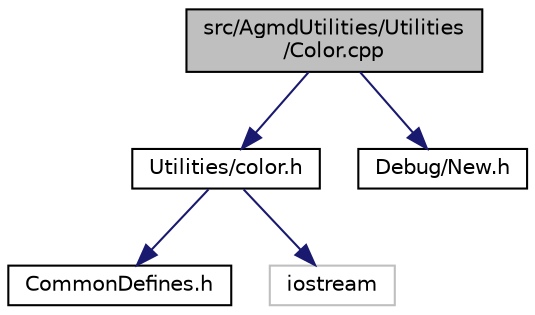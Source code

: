 digraph "src/AgmdUtilities/Utilities/Color.cpp"
{
  edge [fontname="Helvetica",fontsize="10",labelfontname="Helvetica",labelfontsize="10"];
  node [fontname="Helvetica",fontsize="10",shape=record];
  Node1 [label="src/AgmdUtilities/Utilities\l/Color.cpp",height=0.2,width=0.4,color="black", fillcolor="grey75", style="filled" fontcolor="black"];
  Node1 -> Node2 [color="midnightblue",fontsize="10",style="solid"];
  Node2 [label="Utilities/color.h",height=0.2,width=0.4,color="black", fillcolor="white", style="filled",URL="$_color_8h.html"];
  Node2 -> Node3 [color="midnightblue",fontsize="10",style="solid"];
  Node3 [label="CommonDefines.h",height=0.2,width=0.4,color="black", fillcolor="white", style="filled",URL="$_common_defines_8h.html"];
  Node2 -> Node4 [color="midnightblue",fontsize="10",style="solid"];
  Node4 [label="iostream",height=0.2,width=0.4,color="grey75", fillcolor="white", style="filled"];
  Node1 -> Node5 [color="midnightblue",fontsize="10",style="solid"];
  Node5 [label="Debug/New.h",height=0.2,width=0.4,color="black", fillcolor="white", style="filled",URL="$_new_8h.html"];
}
